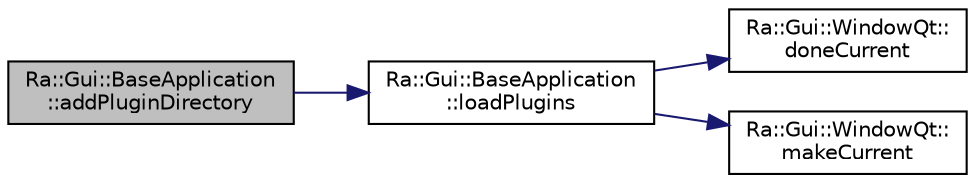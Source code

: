 digraph "Ra::Gui::BaseApplication::addPluginDirectory"
{
 // INTERACTIVE_SVG=YES
 // LATEX_PDF_SIZE
  edge [fontname="Helvetica",fontsize="10",labelfontname="Helvetica",labelfontsize="10"];
  node [fontname="Helvetica",fontsize="10",shape=record];
  rankdir="LR";
  Node1 [label="Ra::Gui::BaseApplication\l::addPluginDirectory",height=0.2,width=0.4,color="black", fillcolor="grey75", style="filled", fontcolor="black",tooltip="Allow the user to register a specific plugin directory for the application."];
  Node1 -> Node2 [color="midnightblue",fontsize="10",style="solid",fontname="Helvetica"];
  Node2 [label="Ra::Gui::BaseApplication\l::loadPlugins",height=0.2,width=0.4,color="black", fillcolor="white", style="filled",URL="$classRa_1_1Gui_1_1BaseApplication.html#ade2850bde46ffa889f9ca3a4c542d2e2",tooltip=" "];
  Node2 -> Node3 [color="midnightblue",fontsize="10",style="solid",fontname="Helvetica"];
  Node3 [label="Ra::Gui::WindowQt::\ldoneCurrent",height=0.2,width=0.4,color="black", fillcolor="white", style="filled",URL="$classRa_1_1Gui_1_1WindowQt.html#acd31b9e580f049491d13c16ef954d964",tooltip=" "];
  Node2 -> Node4 [color="midnightblue",fontsize="10",style="solid",fontname="Helvetica"];
  Node4 [label="Ra::Gui::WindowQt::\lmakeCurrent",height=0.2,width=0.4,color="black", fillcolor="white", style="filled",URL="$classRa_1_1Gui_1_1WindowQt.html#a78476baacd2df24a260f604d02c8ddc4",tooltip=" "];
}
